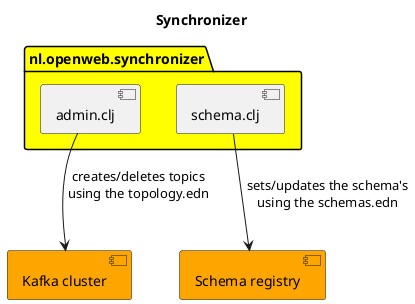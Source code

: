 @startuml

title Synchronizer

package nl.openweb.synchronizer #Yellow {
    component admin.clj as admin
    component schema.clj as schema
}
[Kafka cluster] as kc #Orange
[Schema registry] as sr #Orange

admin --> kc: creates/deletes topics\nusing the topology.edn\n
schema --> sr: sets/updates the schema's\nusing the schemas.edn

@enduml